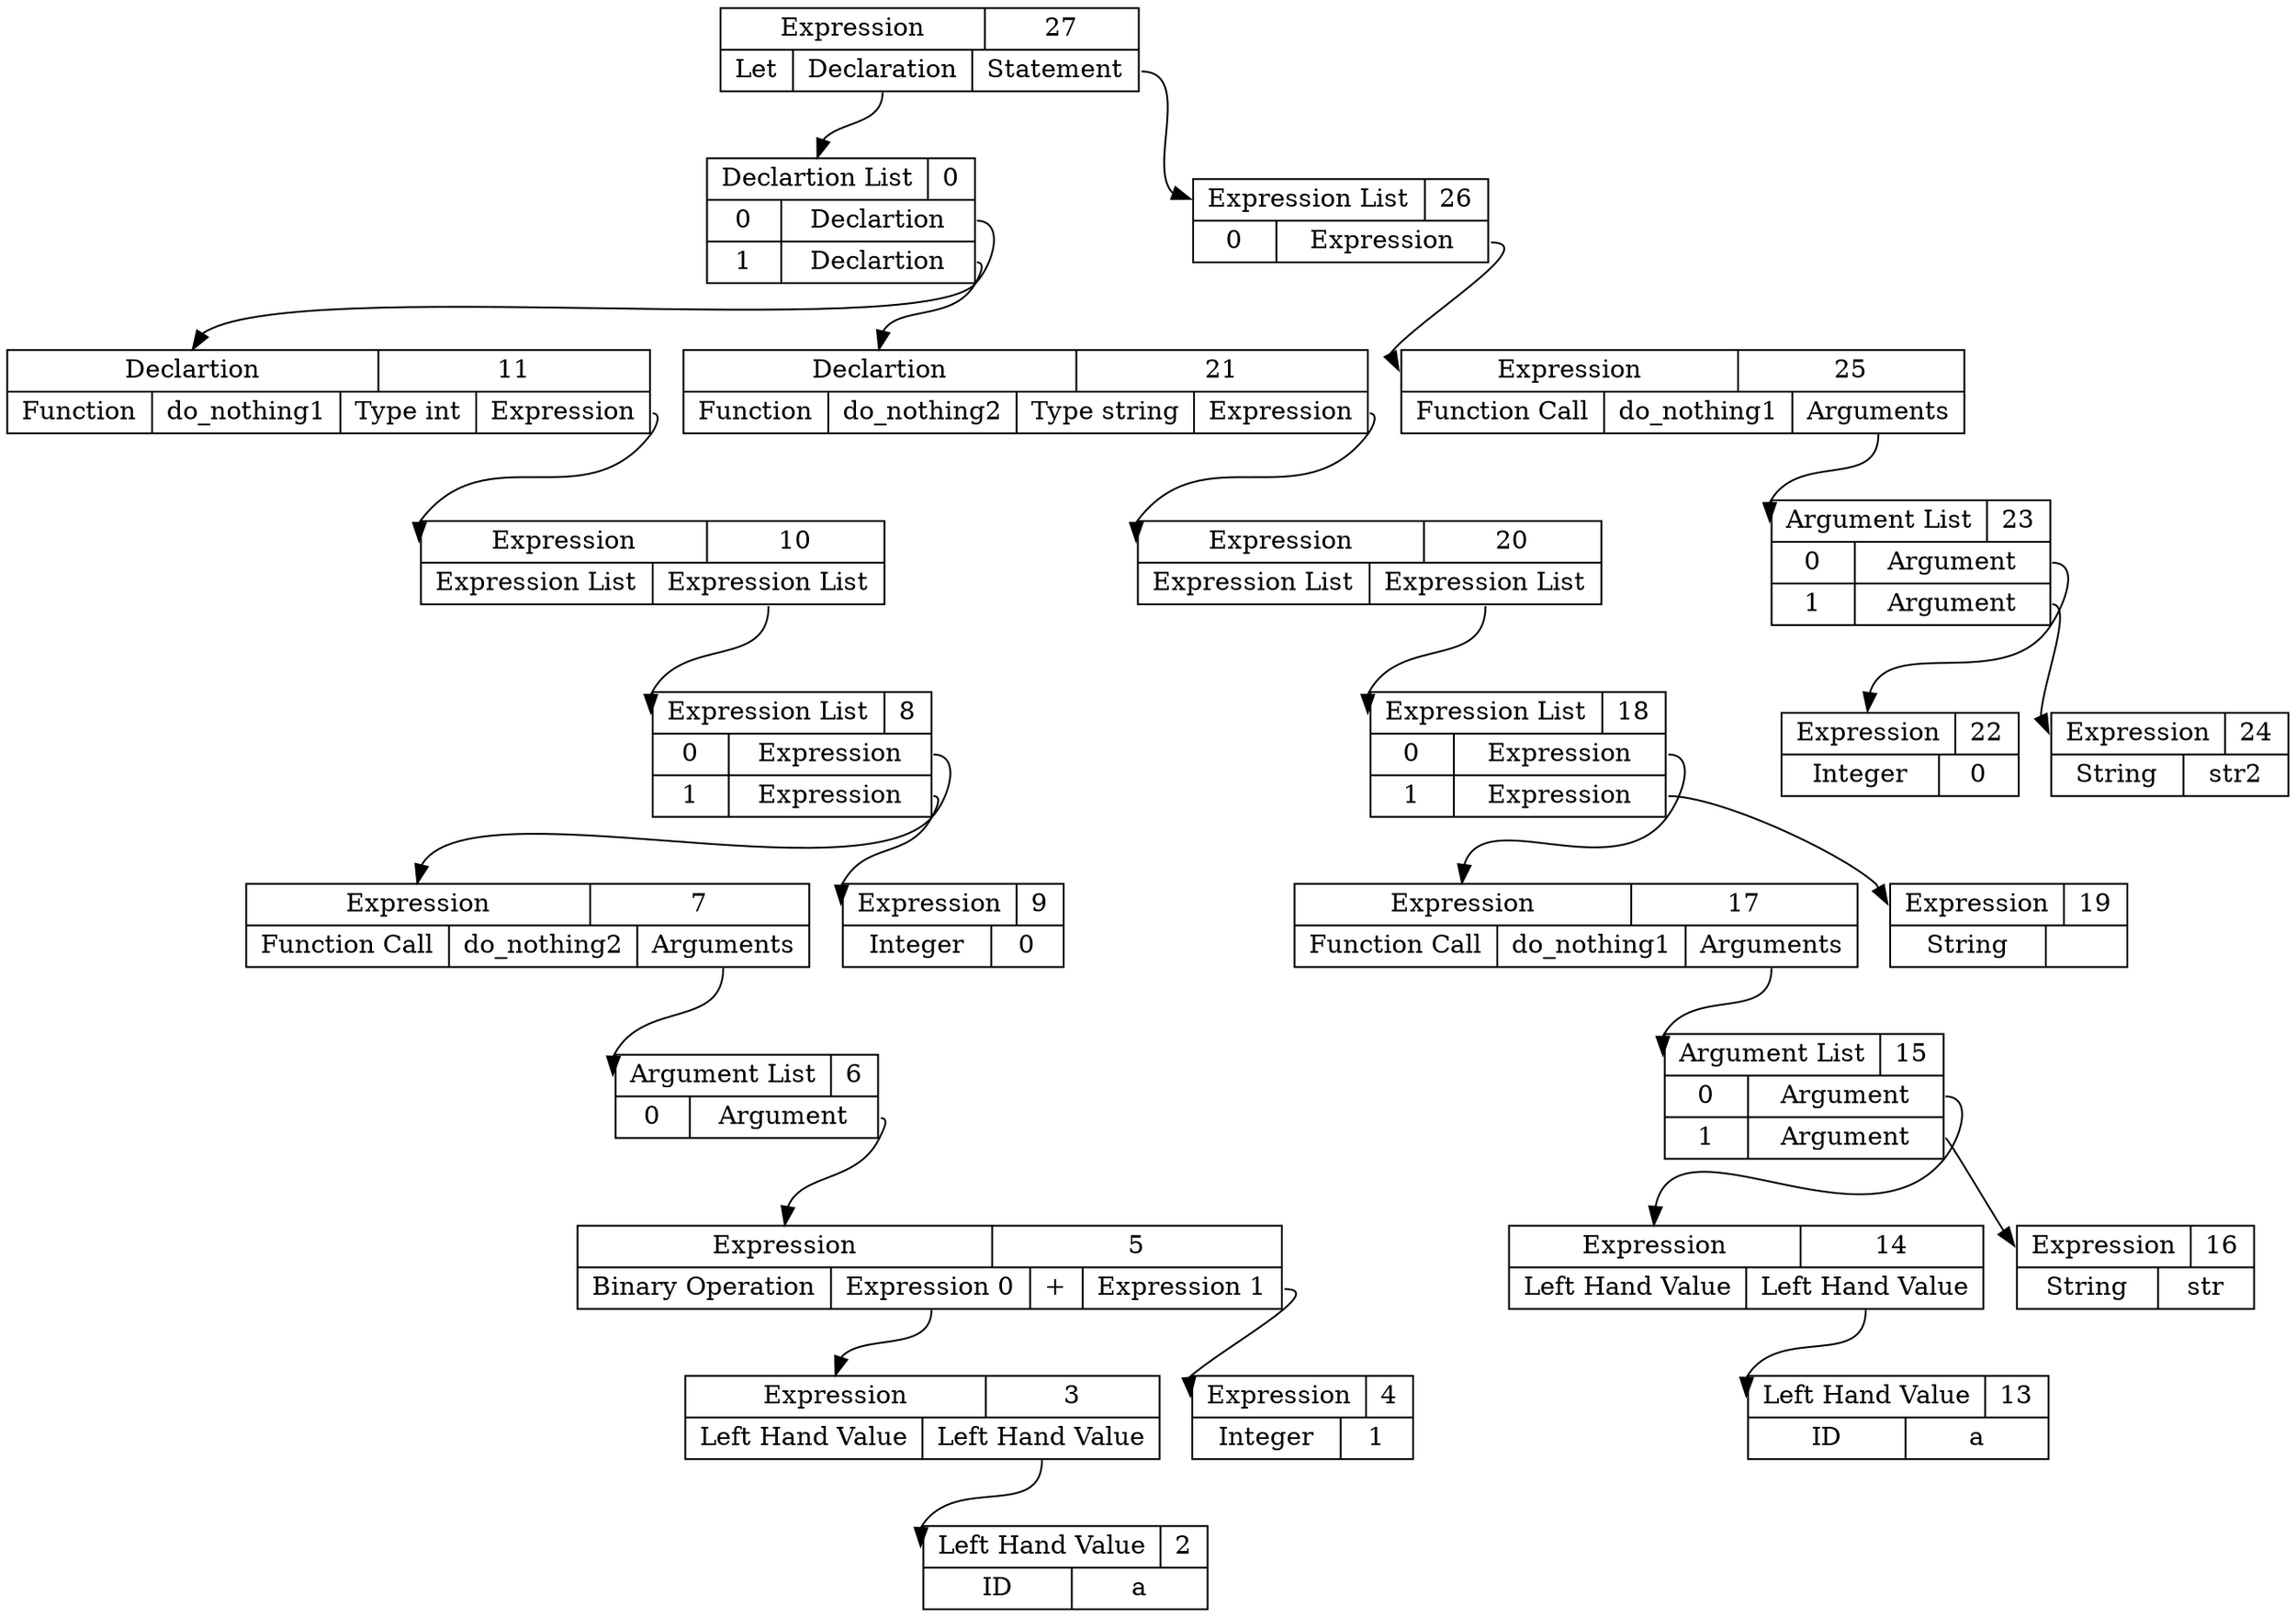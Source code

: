 digraph ast {
27 [shape=record, label="{ { <ptr> Expression | 27 } |{ Let | <dec> Declaration | <stmt> Statement } } "];
11 [shape=record, label="{ { <ptr> Declartion | 11 } | {Function | do_nothing1 | Type int | <exp> Expression } }"];
10 [shape=record, label="{ { <ptr> Expression | 10 } |{ Expression List | <explist> Expression List} }"];
7 [shape=record, label="{ { <ptr> Expression | 7 } |{ Function Call | do_nothing2 | <argpos> Arguments} }"];
5 [shape=record, label="{ { <ptr> Expression | 5 } |{ Binary Operation | <exp0> Expression 0 | + | <exp1> Expression 1} }"];
3 [shape=record, label="{ { <ptr> Expression | 3 } |{ Left Hand Value | <lval> Left Hand Value} }"];
2 [shape=record, label="{ { <ptr> Left Hand Value | 2 } | { ID | a } } "];
3:lval -> 2:ptr
5:exp0 -> 3:ptr
4 [shape=record, label="{ { <ptr> Expression | 4 } |{ Integer | 1 } }"];
5:exp1 -> 4:ptr
6:pos0 -> 5:ptr;
6 [shape=record, label="{ { <ptr> Argument List | 6 } | { 0 | <pos0> Argument } }"];
7:argpos -> 6:ptr
8:pos0 -> 7:ptr;
9 [shape=record, label="{ { <ptr> Expression | 9 } |{ Integer | 0 } }"];
8:pos1 -> 9:ptr;
8 [shape=record, label="{ { <ptr> Expression List | 8 } | { 0 | <pos0> Expression }| { 1 | <pos1> Expression } }"];
10:explist -> 8:ptr
11:exp -> 10:ptr;
0:pos0 -> 11:ptr;
21 [shape=record, label="{ { <ptr> Declartion | 21 } | {Function | do_nothing2 | Type string | <exp> Expression } }"];
20 [shape=record, label="{ { <ptr> Expression | 20 } |{ Expression List | <explist> Expression List} }"];
17 [shape=record, label="{ { <ptr> Expression | 17 } |{ Function Call | do_nothing1 | <argpos> Arguments} }"];
14 [shape=record, label="{ { <ptr> Expression | 14 } |{ Left Hand Value | <lval> Left Hand Value} }"];
13 [shape=record, label="{ { <ptr> Left Hand Value | 13 } | { ID | a } } "];
14:lval -> 13:ptr
15:pos0 -> 14:ptr;
16 [shape=record, label="{ { <ptr> Expression | 16 } |{ String | str } }"];
15:pos1 -> 16:ptr;
15 [shape=record, label="{ { <ptr> Argument List | 15 } | { 0 | <pos0> Argument }| { 1 | <pos1> Argument } }"];
17:argpos -> 15:ptr
18:pos0 -> 17:ptr;
19 [shape=record, label="{ { <ptr> Expression | 19 } |{ String |   } }"];
18:pos1 -> 19:ptr;
18 [shape=record, label="{ { <ptr> Expression List | 18 } | { 0 | <pos0> Expression }| { 1 | <pos1> Expression } }"];
20:explist -> 18:ptr
21:exp -> 20:ptr;
0:pos1 -> 21:ptr;
0 [shape=record, label="{ { <ptr> Declartion List | 0 } | { 0 | <pos0> Declartion }| { 1 | <pos1> Declartion } }"];
27:dec -> 0:ptr
25 [shape=record, label="{ { <ptr> Expression | 25 } |{ Function Call | do_nothing1 | <argpos> Arguments} }"];
22 [shape=record, label="{ { <ptr> Expression | 22 } |{ Integer | 0 } }"];
23:pos0 -> 22:ptr;
24 [shape=record, label="{ { <ptr> Expression | 24 } |{ String | str2 } }"];
23:pos1 -> 24:ptr;
23 [shape=record, label="{ { <ptr> Argument List | 23 } | { 0 | <pos0> Argument }| { 1 | <pos1> Argument } }"];
25:argpos -> 23:ptr
26:pos0 -> 25:ptr;
26 [shape=record, label="{ { <ptr> Expression List | 26 } | { 0 | <pos0> Expression } }"];
27:stmt -> 26:ptr
}
